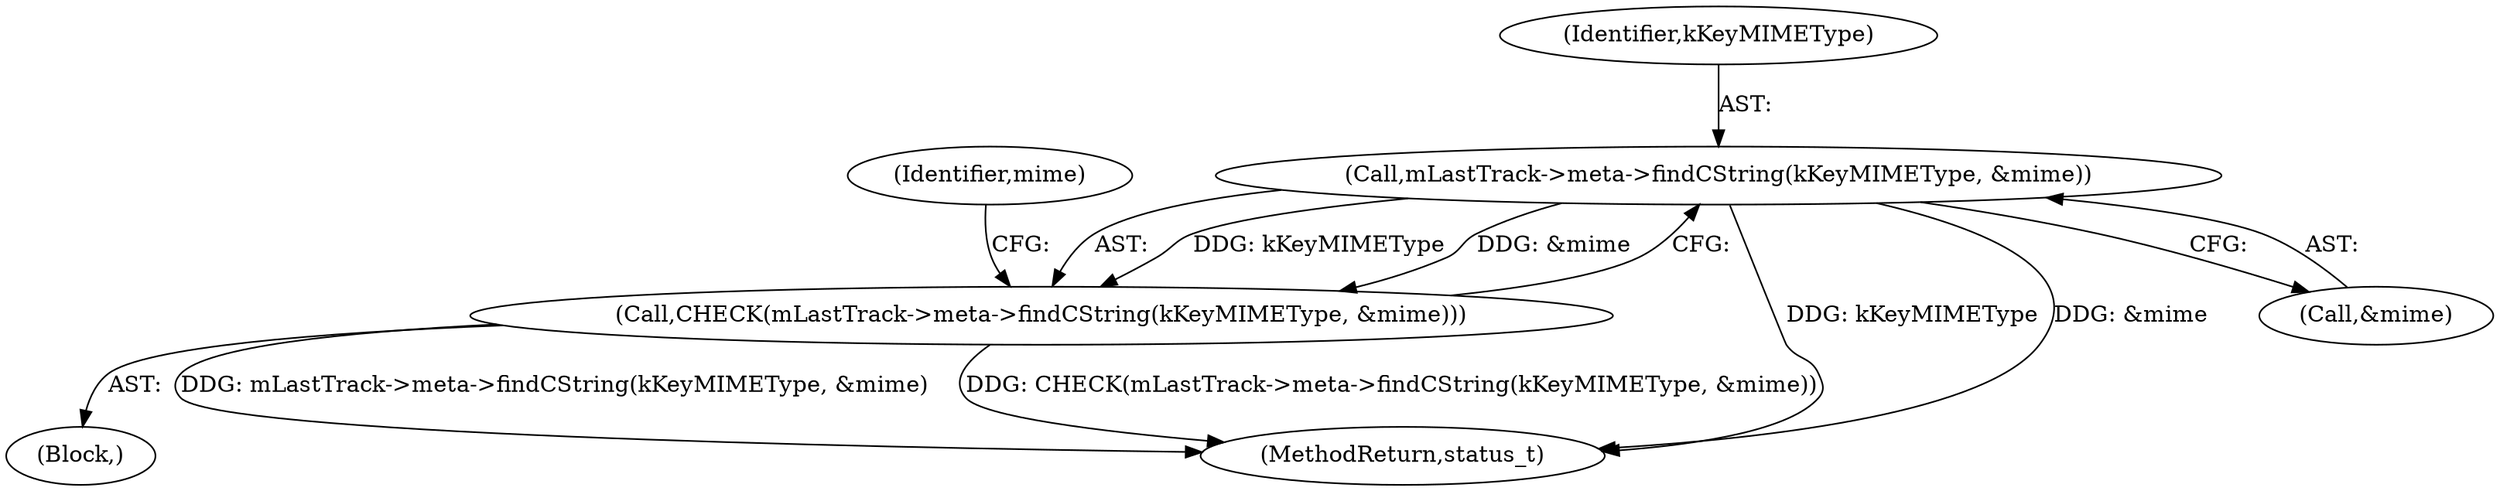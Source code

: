 digraph "0_Android_e7142a0703bc93f75e213e96ebc19000022afed9@pointer" {
"1001487" [label="(Call,mLastTrack->meta->findCString(kKeyMIMEType, &mime))"];
"1001486" [label="(Call,CHECK(mLastTrack->meta->findCString(kKeyMIMEType, &mime)))"];
"1001486" [label="(Call,CHECK(mLastTrack->meta->findCString(kKeyMIMEType, &mime)))"];
"1001487" [label="(Call,mLastTrack->meta->findCString(kKeyMIMEType, &mime))"];
"1001488" [label="(Identifier,kKeyMIMEType)"];
"1001478" [label="(Block,)"];
"1003275" [label="(MethodReturn,status_t)"];
"1001489" [label="(Call,&mime)"];
"1001494" [label="(Identifier,mime)"];
"1001487" -> "1001486"  [label="AST: "];
"1001487" -> "1001489"  [label="CFG: "];
"1001488" -> "1001487"  [label="AST: "];
"1001489" -> "1001487"  [label="AST: "];
"1001486" -> "1001487"  [label="CFG: "];
"1001487" -> "1003275"  [label="DDG: kKeyMIMEType"];
"1001487" -> "1003275"  [label="DDG: &mime"];
"1001487" -> "1001486"  [label="DDG: kKeyMIMEType"];
"1001487" -> "1001486"  [label="DDG: &mime"];
"1001486" -> "1001478"  [label="AST: "];
"1001494" -> "1001486"  [label="CFG: "];
"1001486" -> "1003275"  [label="DDG: mLastTrack->meta->findCString(kKeyMIMEType, &mime)"];
"1001486" -> "1003275"  [label="DDG: CHECK(mLastTrack->meta->findCString(kKeyMIMEType, &mime))"];
}
